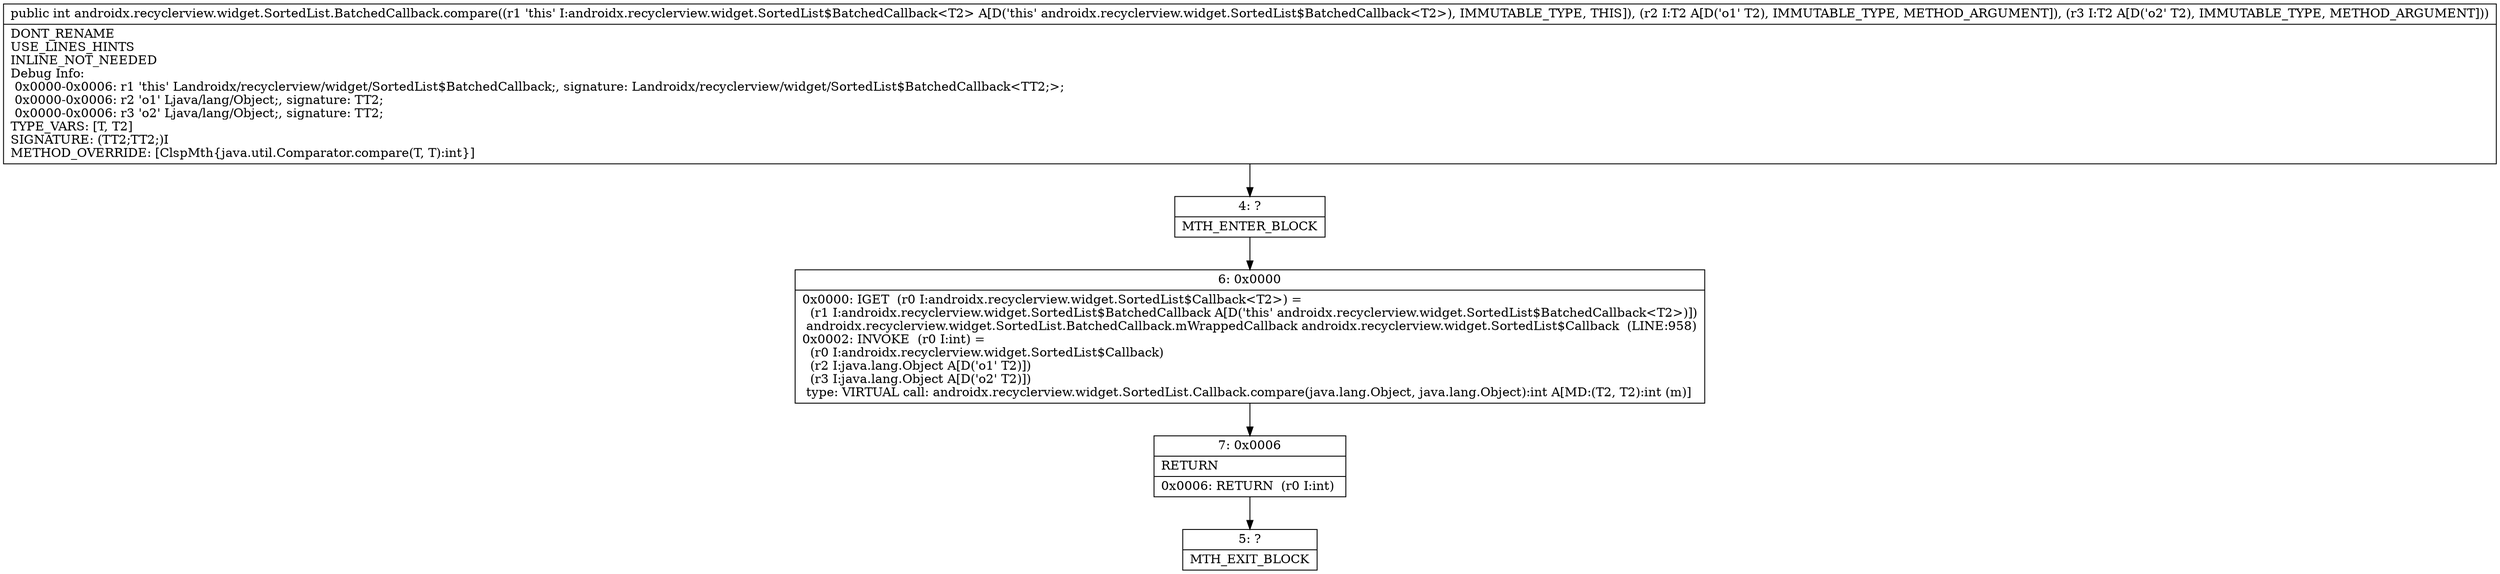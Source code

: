 digraph "CFG forandroidx.recyclerview.widget.SortedList.BatchedCallback.compare(Ljava\/lang\/Object;Ljava\/lang\/Object;)I" {
Node_4 [shape=record,label="{4\:\ ?|MTH_ENTER_BLOCK\l}"];
Node_6 [shape=record,label="{6\:\ 0x0000|0x0000: IGET  (r0 I:androidx.recyclerview.widget.SortedList$Callback\<T2\>) = \l  (r1 I:androidx.recyclerview.widget.SortedList$BatchedCallback A[D('this' androidx.recyclerview.widget.SortedList$BatchedCallback\<T2\>)])\l androidx.recyclerview.widget.SortedList.BatchedCallback.mWrappedCallback androidx.recyclerview.widget.SortedList$Callback  (LINE:958)\l0x0002: INVOKE  (r0 I:int) = \l  (r0 I:androidx.recyclerview.widget.SortedList$Callback)\l  (r2 I:java.lang.Object A[D('o1' T2)])\l  (r3 I:java.lang.Object A[D('o2' T2)])\l type: VIRTUAL call: androidx.recyclerview.widget.SortedList.Callback.compare(java.lang.Object, java.lang.Object):int A[MD:(T2, T2):int (m)]\l}"];
Node_7 [shape=record,label="{7\:\ 0x0006|RETURN\l|0x0006: RETURN  (r0 I:int) \l}"];
Node_5 [shape=record,label="{5\:\ ?|MTH_EXIT_BLOCK\l}"];
MethodNode[shape=record,label="{public int androidx.recyclerview.widget.SortedList.BatchedCallback.compare((r1 'this' I:androidx.recyclerview.widget.SortedList$BatchedCallback\<T2\> A[D('this' androidx.recyclerview.widget.SortedList$BatchedCallback\<T2\>), IMMUTABLE_TYPE, THIS]), (r2 I:T2 A[D('o1' T2), IMMUTABLE_TYPE, METHOD_ARGUMENT]), (r3 I:T2 A[D('o2' T2), IMMUTABLE_TYPE, METHOD_ARGUMENT]))  | DONT_RENAME\lUSE_LINES_HINTS\lINLINE_NOT_NEEDED\lDebug Info:\l  0x0000\-0x0006: r1 'this' Landroidx\/recyclerview\/widget\/SortedList$BatchedCallback;, signature: Landroidx\/recyclerview\/widget\/SortedList$BatchedCallback\<TT2;\>;\l  0x0000\-0x0006: r2 'o1' Ljava\/lang\/Object;, signature: TT2;\l  0x0000\-0x0006: r3 'o2' Ljava\/lang\/Object;, signature: TT2;\lTYPE_VARS: [T, T2]\lSIGNATURE: (TT2;TT2;)I\lMETHOD_OVERRIDE: [ClspMth\{java.util.Comparator.compare(T, T):int\}]\l}"];
MethodNode -> Node_4;Node_4 -> Node_6;
Node_6 -> Node_7;
Node_7 -> Node_5;
}

